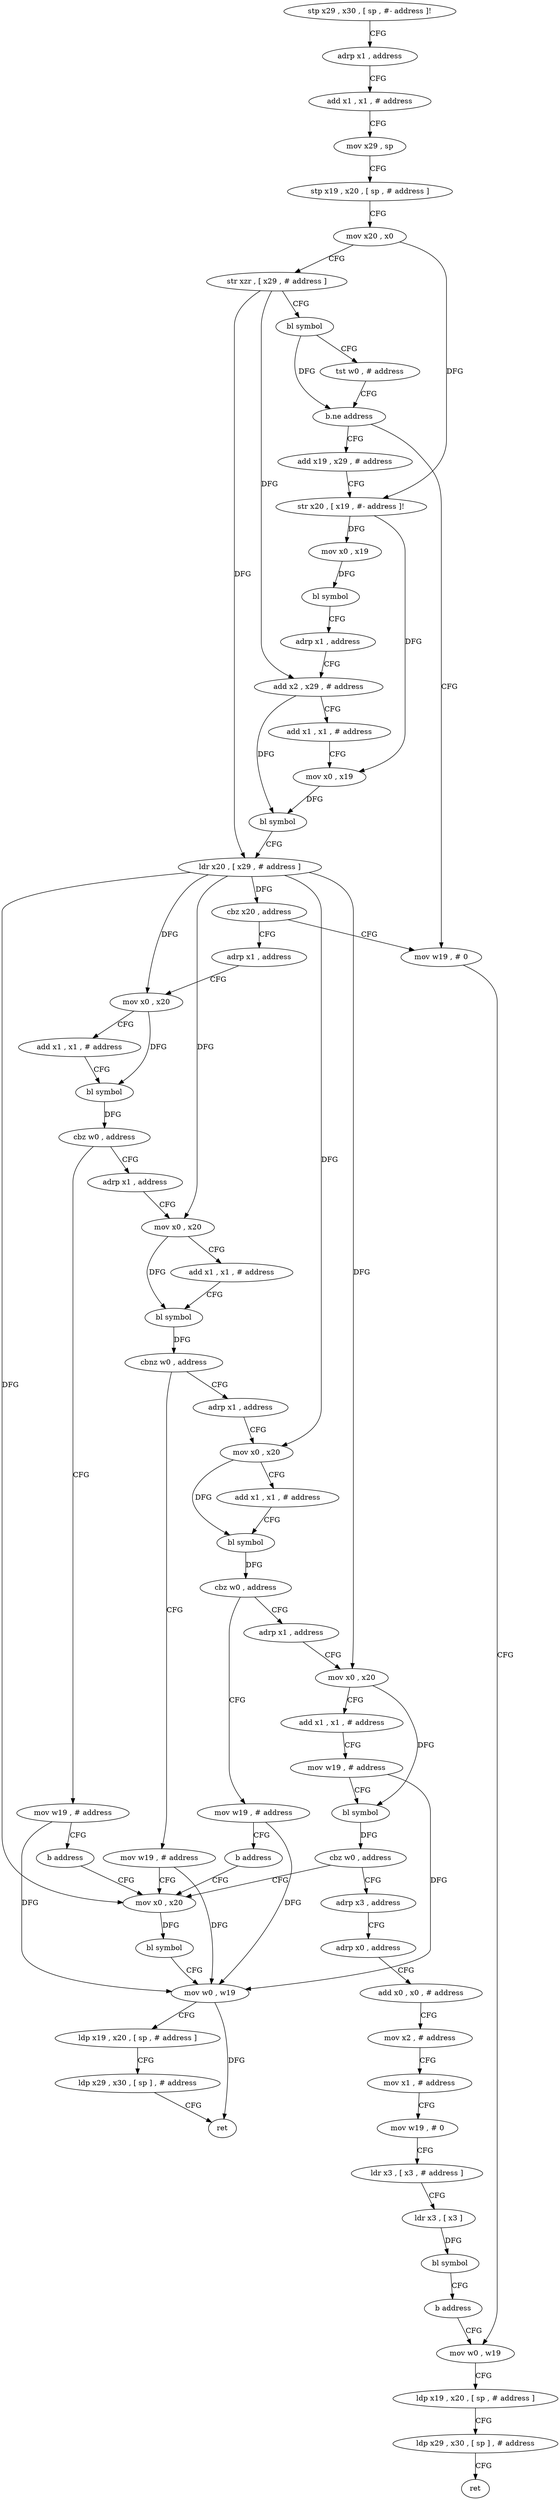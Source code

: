 digraph "func" {
"82960" [label = "stp x29 , x30 , [ sp , #- address ]!" ]
"82964" [label = "adrp x1 , address" ]
"82968" [label = "add x1 , x1 , # address" ]
"82972" [label = "mov x29 , sp" ]
"82976" [label = "stp x19 , x20 , [ sp , # address ]" ]
"82980" [label = "mov x20 , x0" ]
"82984" [label = "str xzr , [ x29 , # address ]" ]
"82988" [label = "bl symbol" ]
"82992" [label = "tst w0 , # address" ]
"82996" [label = "b.ne address" ]
"83024" [label = "add x19 , x29 , # address" ]
"83000" [label = "mov w19 , # 0" ]
"83028" [label = "str x20 , [ x19 , #- address ]!" ]
"83032" [label = "mov x0 , x19" ]
"83036" [label = "bl symbol" ]
"83040" [label = "adrp x1 , address" ]
"83044" [label = "add x2 , x29 , # address" ]
"83048" [label = "add x1 , x1 , # address" ]
"83052" [label = "mov x0 , x19" ]
"83056" [label = "bl symbol" ]
"83060" [label = "ldr x20 , [ x29 , # address ]" ]
"83064" [label = "cbz x20 , address" ]
"83068" [label = "adrp x1 , address" ]
"83004" [label = "mov w0 , w19" ]
"83072" [label = "mov x0 , x20" ]
"83076" [label = "add x1 , x1 , # address" ]
"83080" [label = "bl symbol" ]
"83084" [label = "cbz w0 , address" ]
"83224" [label = "mov w19 , # address" ]
"83088" [label = "adrp x1 , address" ]
"83228" [label = "b address" ]
"83112" [label = "mov x0 , x20" ]
"83092" [label = "mov x0 , x20" ]
"83096" [label = "add x1 , x1 , # address" ]
"83100" [label = "bl symbol" ]
"83104" [label = "cbnz w0 , address" ]
"83136" [label = "adrp x1 , address" ]
"83108" [label = "mov w19 , # address" ]
"83116" [label = "bl symbol" ]
"83120" [label = "mov w0 , w19" ]
"83124" [label = "ldp x19 , x20 , [ sp , # address ]" ]
"83128" [label = "ldp x29 , x30 , [ sp ] , # address" ]
"83132" [label = "ret" ]
"83140" [label = "mov x0 , x20" ]
"83144" [label = "add x1 , x1 , # address" ]
"83148" [label = "bl symbol" ]
"83152" [label = "cbz w0 , address" ]
"83232" [label = "mov w19 , # address" ]
"83156" [label = "adrp x1 , address" ]
"83236" [label = "b address" ]
"83160" [label = "mov x0 , x20" ]
"83164" [label = "add x1 , x1 , # address" ]
"83168" [label = "mov w19 , # address" ]
"83172" [label = "bl symbol" ]
"83176" [label = "cbz w0 , address" ]
"83180" [label = "adrp x3 , address" ]
"83184" [label = "adrp x0 , address" ]
"83188" [label = "add x0 , x0 , # address" ]
"83192" [label = "mov x2 , # address" ]
"83196" [label = "mov x1 , # address" ]
"83200" [label = "mov w19 , # 0" ]
"83204" [label = "ldr x3 , [ x3 , # address ]" ]
"83208" [label = "ldr x3 , [ x3 ]" ]
"83212" [label = "bl symbol" ]
"83216" [label = "b address" ]
"83008" [label = "ldp x19 , x20 , [ sp , # address ]" ]
"83012" [label = "ldp x29 , x30 , [ sp ] , # address" ]
"83016" [label = "ret" ]
"82960" -> "82964" [ label = "CFG" ]
"82964" -> "82968" [ label = "CFG" ]
"82968" -> "82972" [ label = "CFG" ]
"82972" -> "82976" [ label = "CFG" ]
"82976" -> "82980" [ label = "CFG" ]
"82980" -> "82984" [ label = "CFG" ]
"82980" -> "83028" [ label = "DFG" ]
"82984" -> "82988" [ label = "CFG" ]
"82984" -> "83060" [ label = "DFG" ]
"82984" -> "83044" [ label = "DFG" ]
"82988" -> "82992" [ label = "CFG" ]
"82988" -> "82996" [ label = "DFG" ]
"82992" -> "82996" [ label = "CFG" ]
"82996" -> "83024" [ label = "CFG" ]
"82996" -> "83000" [ label = "CFG" ]
"83024" -> "83028" [ label = "CFG" ]
"83000" -> "83004" [ label = "CFG" ]
"83028" -> "83032" [ label = "DFG" ]
"83028" -> "83052" [ label = "DFG" ]
"83032" -> "83036" [ label = "DFG" ]
"83036" -> "83040" [ label = "CFG" ]
"83040" -> "83044" [ label = "CFG" ]
"83044" -> "83048" [ label = "CFG" ]
"83044" -> "83056" [ label = "DFG" ]
"83048" -> "83052" [ label = "CFG" ]
"83052" -> "83056" [ label = "DFG" ]
"83056" -> "83060" [ label = "CFG" ]
"83060" -> "83064" [ label = "DFG" ]
"83060" -> "83072" [ label = "DFG" ]
"83060" -> "83092" [ label = "DFG" ]
"83060" -> "83112" [ label = "DFG" ]
"83060" -> "83140" [ label = "DFG" ]
"83060" -> "83160" [ label = "DFG" ]
"83064" -> "83000" [ label = "CFG" ]
"83064" -> "83068" [ label = "CFG" ]
"83068" -> "83072" [ label = "CFG" ]
"83004" -> "83008" [ label = "CFG" ]
"83072" -> "83076" [ label = "CFG" ]
"83072" -> "83080" [ label = "DFG" ]
"83076" -> "83080" [ label = "CFG" ]
"83080" -> "83084" [ label = "DFG" ]
"83084" -> "83224" [ label = "CFG" ]
"83084" -> "83088" [ label = "CFG" ]
"83224" -> "83228" [ label = "CFG" ]
"83224" -> "83120" [ label = "DFG" ]
"83088" -> "83092" [ label = "CFG" ]
"83228" -> "83112" [ label = "CFG" ]
"83112" -> "83116" [ label = "DFG" ]
"83092" -> "83096" [ label = "CFG" ]
"83092" -> "83100" [ label = "DFG" ]
"83096" -> "83100" [ label = "CFG" ]
"83100" -> "83104" [ label = "DFG" ]
"83104" -> "83136" [ label = "CFG" ]
"83104" -> "83108" [ label = "CFG" ]
"83136" -> "83140" [ label = "CFG" ]
"83108" -> "83112" [ label = "CFG" ]
"83108" -> "83120" [ label = "DFG" ]
"83116" -> "83120" [ label = "CFG" ]
"83120" -> "83124" [ label = "CFG" ]
"83120" -> "83132" [ label = "DFG" ]
"83124" -> "83128" [ label = "CFG" ]
"83128" -> "83132" [ label = "CFG" ]
"83140" -> "83144" [ label = "CFG" ]
"83140" -> "83148" [ label = "DFG" ]
"83144" -> "83148" [ label = "CFG" ]
"83148" -> "83152" [ label = "DFG" ]
"83152" -> "83232" [ label = "CFG" ]
"83152" -> "83156" [ label = "CFG" ]
"83232" -> "83236" [ label = "CFG" ]
"83232" -> "83120" [ label = "DFG" ]
"83156" -> "83160" [ label = "CFG" ]
"83236" -> "83112" [ label = "CFG" ]
"83160" -> "83164" [ label = "CFG" ]
"83160" -> "83172" [ label = "DFG" ]
"83164" -> "83168" [ label = "CFG" ]
"83168" -> "83172" [ label = "CFG" ]
"83168" -> "83120" [ label = "DFG" ]
"83172" -> "83176" [ label = "DFG" ]
"83176" -> "83112" [ label = "CFG" ]
"83176" -> "83180" [ label = "CFG" ]
"83180" -> "83184" [ label = "CFG" ]
"83184" -> "83188" [ label = "CFG" ]
"83188" -> "83192" [ label = "CFG" ]
"83192" -> "83196" [ label = "CFG" ]
"83196" -> "83200" [ label = "CFG" ]
"83200" -> "83204" [ label = "CFG" ]
"83204" -> "83208" [ label = "CFG" ]
"83208" -> "83212" [ label = "DFG" ]
"83212" -> "83216" [ label = "CFG" ]
"83216" -> "83004" [ label = "CFG" ]
"83008" -> "83012" [ label = "CFG" ]
"83012" -> "83016" [ label = "CFG" ]
}
